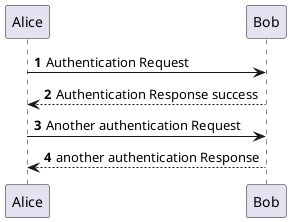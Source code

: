@startuml
'https://plantuml.com/sequence-diagram

autonumber

Alice -> Bob: Authentication Request
Bob --> Alice: Authentication Response success

Alice -> Bob: Another authentication Request
Alice <-- Bob: another authentication Response
@enduml